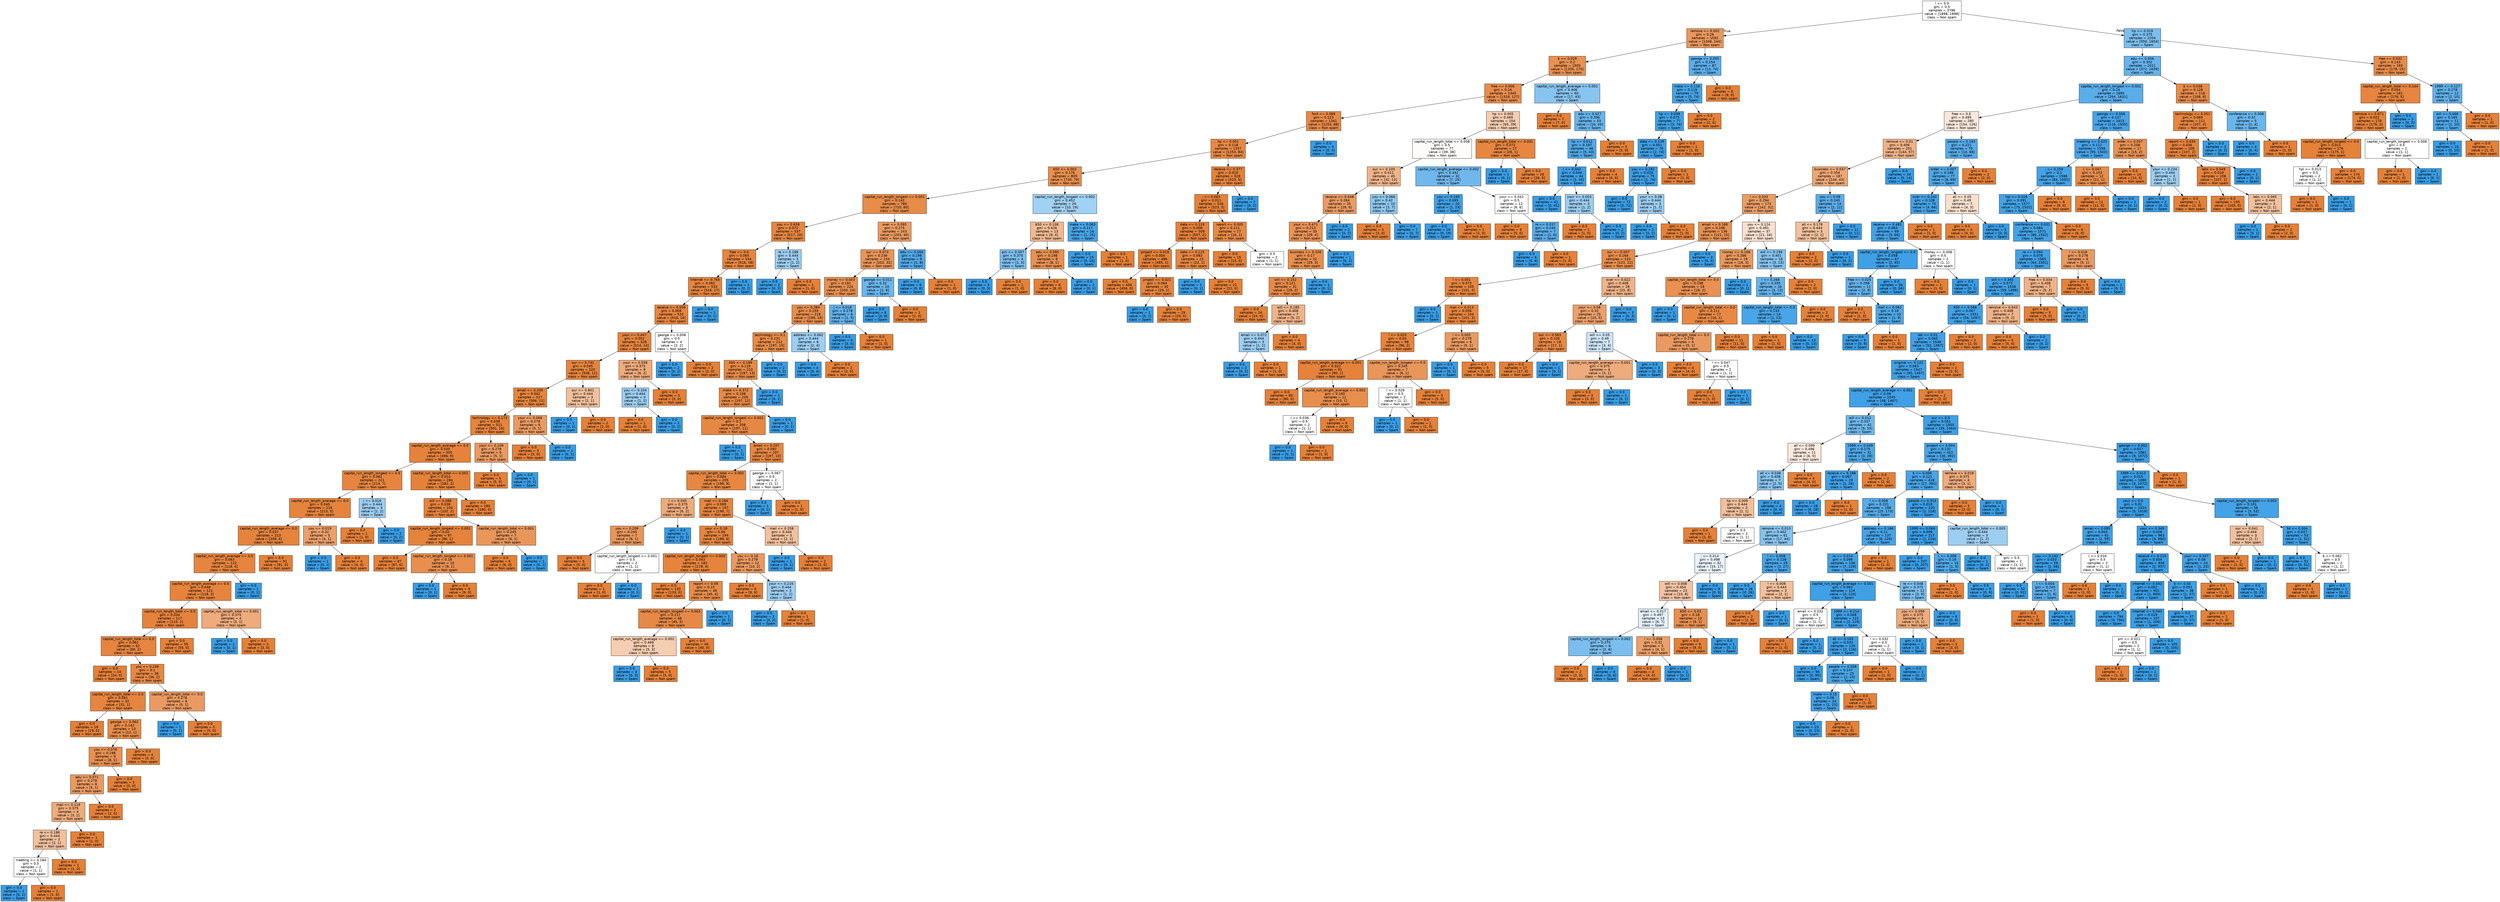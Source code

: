 digraph Tree {
node [shape=box, style="filled", color="black", fontname="helvetica"] ;
edge [fontname="helvetica"] ;
0 [label="! <= 0.0\ngini = 0.5\nsamples = 3796\nvalue = [1898, 1898]\nclass = Non spam", fillcolor="#ffffff"] ;
1 [label="remove <= 0.002\ngini = 0.26\nsamples = 1592\nvalue = [1348, 244]\nclass = Non spam", fillcolor="#ea985d"] ;
0 -> 1 [labeldistance=2.5, labelangle=45, headlabel="True"] ;
2 [label="$ <= 0.029\ngini = 0.2\nsamples = 1505\nvalue = [1335, 170]\nclass = Non spam", fillcolor="#e89152"] ;
1 -> 2 ;
3 [label="free <= 0.006\ngini = 0.16\nsamples = 1445\nvalue = [1318, 127]\nclass = Non spam", fillcolor="#e88d4c"] ;
2 -> 3 ;
4 [label="font <= 0.089\ngini = 0.123\nsamples = 1341\nvalue = [1253, 88]\nclass = Non spam", fillcolor="#e78a47"] ;
3 -> 4 ;
5 [label="hp <= 0.001\ngini = 0.118\nsamples = 1337\nvalue = [1253, 84]\nclass = Non spam", fillcolor="#e78946"] ;
4 -> 5 ;
6 [label="650 <= 0.003\ngini = 0.176\nsamples = 809\nvalue = [730, 79]\nclass = Non spam", fillcolor="#e88f4e"] ;
5 -> 6 ;
7 [label="capital_run_length_longest <= 0.001\ngini = 0.142\nsamples = 780\nvalue = [720, 60]\nclass = Non spam", fillcolor="#e78c49"] ;
6 -> 7 ;
8 [label="you <= 0.658\ngini = 0.072\nsamples = 537\nvalue = [517, 20]\nclass = Non spam", fillcolor="#e68641"] ;
7 -> 8 ;
9 [label="free <= 0.0\ngini = 0.065\nsamples = 534\nvalue = [516, 18]\nclass = Non spam", fillcolor="#e68540"] ;
8 -> 9 ;
10 [label="internet <= 0.765\ngini = 0.062\nsamples = 533\nvalue = [516, 17]\nclass = Non spam", fillcolor="#e68540"] ;
9 -> 10 ;
11 [label="receive <= 0.056\ngini = 0.058\nsamples = 532\nvalue = [516, 16]\nclass = Non spam", fillcolor="#e6853f"] ;
10 -> 11 ;
12 [label="your <= 0.447\ngini = 0.052\nsamples = 528\nvalue = [514, 14]\nclass = Non spam", fillcolor="#e6843e"] ;
11 -> 12 ;
13 [label="our <= 0.741\ngini = 0.045\nsamples = 520\nvalue = [508, 12]\nclass = Non spam", fillcolor="#e6843e"] ;
12 -> 13 ;
14 [label="email <= 0.209\ngini = 0.042\nsamples = 517\nvalue = [506, 11]\nclass = Non spam", fillcolor="#e6843d"] ;
13 -> 14 ;
15 [label="technology <= 0.173\ngini = 0.038\nsamples = 511\nvalue = [501, 10]\nclass = Non spam", fillcolor="#e6843d"] ;
14 -> 15 ;
16 [label="capital_run_length_average <= 0.0\ngini = 0.035\nsamples = 505\nvalue = [496, 9]\nclass = Non spam", fillcolor="#e5833d"] ;
15 -> 16 ;
17 [label="capital_run_length_longest <= 0.0\ngini = 0.061\nsamples = 221\nvalue = [214, 7]\nclass = Non spam", fillcolor="#e6853f"] ;
16 -> 17 ;
18 [label="capital_run_length_average <= 0.0\ngini = 0.045\nsamples = 218\nvalue = [213, 5]\nclass = Non spam", fillcolor="#e6843e"] ;
17 -> 18 ;
19 [label="capital_run_length_average <= 0.0\ngini = 0.037\nsamples = 213\nvalue = [209, 4]\nclass = Non spam", fillcolor="#e5833d"] ;
18 -> 19 ;
20 [label="capital_run_length_average <= 0.0\ngini = 0.063\nsamples = 122\nvalue = [118, 4]\nclass = Non spam", fillcolor="#e68540"] ;
19 -> 20 ;
21 [label="capital_run_length_average <= 0.0\ngini = 0.048\nsamples = 121\nvalue = [118, 3]\nclass = Non spam", fillcolor="#e6843e"] ;
20 -> 21 ;
22 [label="capital_run_length_total <= 0.0\ngini = 0.034\nsamples = 117\nvalue = [115, 2]\nclass = Non spam", fillcolor="#e5833c"] ;
21 -> 22 ;
23 [label="capital_run_length_total <= 0.0\ngini = 0.062\nsamples = 62\nvalue = [60, 2]\nclass = Non spam", fillcolor="#e68540"] ;
22 -> 23 ;
24 [label="gini = 0.0\nsamples = 24\nvalue = [24, 0]\nclass = Non spam", fillcolor="#e58139"] ;
23 -> 24 ;
25 [label="you <= 0.248\ngini = 0.1\nsamples = 38\nvalue = [36, 2]\nclass = Non spam", fillcolor="#e68844"] ;
23 -> 25 ;
26 [label="capital_run_length_total <= 0.0\ngini = 0.061\nsamples = 32\nvalue = [31, 1]\nclass = Non spam", fillcolor="#e6853f"] ;
25 -> 26 ;
27 [label="gini = 0.0\nsamples = 19\nvalue = [19, 0]\nclass = Non spam", fillcolor="#e58139"] ;
26 -> 27 ;
28 [label="george <= 0.062\ngini = 0.142\nsamples = 13\nvalue = [12, 1]\nclass = Non spam", fillcolor="#e78c49"] ;
26 -> 28 ;
29 [label="you <= 0.078\ngini = 0.198\nsamples = 9\nvalue = [8, 1]\nclass = Non spam", fillcolor="#e89152"] ;
28 -> 29 ;
30 [label="edu <= 0.071\ngini = 0.278\nsamples = 6\nvalue = [5, 1]\nclass = Non spam", fillcolor="#ea9a61"] ;
29 -> 30 ;
31 [label="mail <= 0.119\ngini = 0.375\nsamples = 4\nvalue = [3, 1]\nclass = Non spam", fillcolor="#eeab7b"] ;
30 -> 31 ;
32 [label="re <= 0.188\ngini = 0.444\nsamples = 3\nvalue = [2, 1]\nclass = Non spam", fillcolor="#f2c09c"] ;
31 -> 32 ;
33 [label="meeting <= 0.184\ngini = 0.5\nsamples = 2\nvalue = [1, 1]\nclass = Non spam", fillcolor="#ffffff"] ;
32 -> 33 ;
34 [label="gini = 0.0\nsamples = 1\nvalue = [0, 1]\nclass = Spam", fillcolor="#399de5"] ;
33 -> 34 ;
35 [label="gini = 0.0\nsamples = 1\nvalue = [1, 0]\nclass = Non spam", fillcolor="#e58139"] ;
33 -> 35 ;
36 [label="gini = 0.0\nsamples = 1\nvalue = [1, 0]\nclass = Non spam", fillcolor="#e58139"] ;
32 -> 36 ;
37 [label="gini = 0.0\nsamples = 1\nvalue = [1, 0]\nclass = Non spam", fillcolor="#e58139"] ;
31 -> 37 ;
38 [label="gini = 0.0\nsamples = 2\nvalue = [2, 0]\nclass = Non spam", fillcolor="#e58139"] ;
30 -> 38 ;
39 [label="gini = 0.0\nsamples = 3\nvalue = [3, 0]\nclass = Non spam", fillcolor="#e58139"] ;
29 -> 39 ;
40 [label="gini = 0.0\nsamples = 4\nvalue = [4, 0]\nclass = Non spam", fillcolor="#e58139"] ;
28 -> 40 ;
41 [label="capital_run_length_total <= 0.0\ngini = 0.278\nsamples = 6\nvalue = [5, 1]\nclass = Non spam", fillcolor="#ea9a61"] ;
25 -> 41 ;
42 [label="gini = 0.0\nsamples = 1\nvalue = [0, 1]\nclass = Spam", fillcolor="#399de5"] ;
41 -> 42 ;
43 [label="gini = 0.0\nsamples = 5\nvalue = [5, 0]\nclass = Non spam", fillcolor="#e58139"] ;
41 -> 43 ;
44 [label="gini = 0.0\nsamples = 55\nvalue = [55, 0]\nclass = Non spam", fillcolor="#e58139"] ;
22 -> 44 ;
45 [label="capital_run_length_total <= 0.001\ngini = 0.375\nsamples = 4\nvalue = [3, 1]\nclass = Non spam", fillcolor="#eeab7b"] ;
21 -> 45 ;
46 [label="gini = 0.0\nsamples = 1\nvalue = [0, 1]\nclass = Spam", fillcolor="#399de5"] ;
45 -> 46 ;
47 [label="gini = 0.0\nsamples = 3\nvalue = [3, 0]\nclass = Non spam", fillcolor="#e58139"] ;
45 -> 47 ;
48 [label="gini = 0.0\nsamples = 1\nvalue = [0, 1]\nclass = Spam", fillcolor="#399de5"] ;
20 -> 48 ;
49 [label="gini = 0.0\nsamples = 91\nvalue = [91, 0]\nclass = Non spam", fillcolor="#e58139"] ;
19 -> 49 ;
50 [label="you <= 0.019\ngini = 0.32\nsamples = 5\nvalue = [4, 1]\nclass = Non spam", fillcolor="#eca06a"] ;
18 -> 50 ;
51 [label="gini = 0.0\nsamples = 1\nvalue = [0, 1]\nclass = Spam", fillcolor="#399de5"] ;
50 -> 51 ;
52 [label="gini = 0.0\nsamples = 4\nvalue = [4, 0]\nclass = Non spam", fillcolor="#e58139"] ;
50 -> 52 ;
53 [label="( <= 0.016\ngini = 0.444\nsamples = 3\nvalue = [1, 2]\nclass = Spam", fillcolor="#9ccef2"] ;
17 -> 53 ;
54 [label="gini = 0.0\nsamples = 1\nvalue = [1, 0]\nclass = Non spam", fillcolor="#e58139"] ;
53 -> 54 ;
55 [label="gini = 0.0\nsamples = 2\nvalue = [0, 2]\nclass = Spam", fillcolor="#399de5"] ;
53 -> 55 ;
56 [label="capital_run_length_total <= 0.001\ngini = 0.014\nsamples = 284\nvalue = [282, 2]\nclass = Non spam", fillcolor="#e5823a"] ;
16 -> 56 ;
57 [label="will <= 0.088\ngini = 0.038\nsamples = 104\nvalue = [102, 2]\nclass = Non spam", fillcolor="#e6833d"] ;
56 -> 57 ;
58 [label="capital_run_length_longest <= 0.001\ngini = 0.02\nsamples = 97\nvalue = [96, 1]\nclass = Non spam", fillcolor="#e5823b"] ;
57 -> 58 ;
59 [label="gini = 0.0\nsamples = 87\nvalue = [87, 0]\nclass = Non spam", fillcolor="#e58139"] ;
58 -> 59 ;
60 [label="capital_run_length_longest <= 0.001\ngini = 0.18\nsamples = 10\nvalue = [9, 1]\nclass = Non spam", fillcolor="#e88f4f"] ;
58 -> 60 ;
61 [label="gini = 0.0\nsamples = 1\nvalue = [0, 1]\nclass = Spam", fillcolor="#399de5"] ;
60 -> 61 ;
62 [label="gini = 0.0\nsamples = 9\nvalue = [9, 0]\nclass = Non spam", fillcolor="#e58139"] ;
60 -> 62 ;
63 [label="capital_run_length_total <= 0.001\ngini = 0.245\nsamples = 7\nvalue = [6, 1]\nclass = Non spam", fillcolor="#e9965a"] ;
57 -> 63 ;
64 [label="gini = 0.0\nsamples = 6\nvalue = [6, 0]\nclass = Non spam", fillcolor="#e58139"] ;
63 -> 64 ;
65 [label="gini = 0.0\nsamples = 1\nvalue = [0, 1]\nclass = Spam", fillcolor="#399de5"] ;
63 -> 65 ;
66 [label="gini = 0.0\nsamples = 180\nvalue = [180, 0]\nclass = Non spam", fillcolor="#e58139"] ;
56 -> 66 ;
67 [label="your <= 0.109\ngini = 0.278\nsamples = 6\nvalue = [5, 1]\nclass = Non spam", fillcolor="#ea9a61"] ;
15 -> 67 ;
68 [label="gini = 0.0\nsamples = 5\nvalue = [5, 0]\nclass = Non spam", fillcolor="#e58139"] ;
67 -> 68 ;
69 [label="gini = 0.0\nsamples = 1\nvalue = [0, 1]\nclass = Spam", fillcolor="#399de5"] ;
67 -> 69 ;
70 [label="your <= 0.086\ngini = 0.278\nsamples = 6\nvalue = [5, 1]\nclass = Non spam", fillcolor="#ea9a61"] ;
14 -> 70 ;
71 [label="gini = 0.0\nsamples = 5\nvalue = [5, 0]\nclass = Non spam", fillcolor="#e58139"] ;
70 -> 71 ;
72 [label="gini = 0.0\nsamples = 1\nvalue = [0, 1]\nclass = Spam", fillcolor="#399de5"] ;
70 -> 72 ;
73 [label="our <= 0.801\ngini = 0.444\nsamples = 3\nvalue = [2, 1]\nclass = Non spam", fillcolor="#f2c09c"] ;
13 -> 73 ;
74 [label="gini = 0.0\nsamples = 1\nvalue = [0, 1]\nclass = Spam", fillcolor="#399de5"] ;
73 -> 74 ;
75 [label="gini = 0.0\nsamples = 2\nvalue = [2, 0]\nclass = Non spam", fillcolor="#e58139"] ;
73 -> 75 ;
76 [label="your <= 0.558\ngini = 0.375\nsamples = 8\nvalue = [6, 2]\nclass = Non spam", fillcolor="#eeab7b"] ;
12 -> 76 ;
77 [label="you <= 0.104\ngini = 0.444\nsamples = 3\nvalue = [1, 2]\nclass = Spam", fillcolor="#9ccef2"] ;
76 -> 77 ;
78 [label="gini = 0.0\nsamples = 1\nvalue = [1, 0]\nclass = Non spam", fillcolor="#e58139"] ;
77 -> 78 ;
79 [label="gini = 0.0\nsamples = 2\nvalue = [0, 2]\nclass = Spam", fillcolor="#399de5"] ;
77 -> 79 ;
80 [label="gini = 0.0\nsamples = 5\nvalue = [5, 0]\nclass = Non spam", fillcolor="#e58139"] ;
76 -> 80 ;
81 [label="george <= 0.008\ngini = 0.5\nsamples = 4\nvalue = [2, 2]\nclass = Non spam", fillcolor="#ffffff"] ;
11 -> 81 ;
82 [label="gini = 0.0\nsamples = 2\nvalue = [0, 2]\nclass = Spam", fillcolor="#399de5"] ;
81 -> 82 ;
83 [label="gini = 0.0\nsamples = 2\nvalue = [2, 0]\nclass = Non spam", fillcolor="#e58139"] ;
81 -> 83 ;
84 [label="gini = 0.0\nsamples = 1\nvalue = [0, 1]\nclass = Spam", fillcolor="#399de5"] ;
10 -> 84 ;
85 [label="gini = 0.0\nsamples = 1\nvalue = [0, 1]\nclass = Spam", fillcolor="#399de5"] ;
9 -> 85 ;
86 [label="re <= 0.188\ngini = 0.444\nsamples = 3\nvalue = [1, 2]\nclass = Spam", fillcolor="#9ccef2"] ;
8 -> 86 ;
87 [label="gini = 0.0\nsamples = 2\nvalue = [0, 2]\nclass = Spam", fillcolor="#399de5"] ;
86 -> 87 ;
88 [label="gini = 0.0\nsamples = 1\nvalue = [1, 0]\nclass = Non spam", fillcolor="#e58139"] ;
86 -> 88 ;
89 [label="over <= 0.095\ngini = 0.275\nsamples = 243\nvalue = [203, 40]\nclass = Non spam", fillcolor="#ea9a60"] ;
7 -> 89 ;
90 [label="our <= 0.073\ngini = 0.236\nsamples = 234\nvalue = [202, 32]\nclass = Non spam", fillcolor="#e99558"] ;
89 -> 90 ;
91 [label="money <= 0.003\ngini = 0.191\nsamples = 224\nvalue = [200, 24]\nclass = Non spam", fillcolor="#e89051"] ;
90 -> 91 ;
92 [label="you <= 0.384\ngini = 0.159\nsamples = 218\nvalue = [199, 19]\nclass = Non spam", fillcolor="#e78d4c"] ;
91 -> 92 ;
93 [label="technology <= 0.1\ngini = 0.131\nsamples = 212\nvalue = [197, 15]\nclass = Non spam", fillcolor="#e78b48"] ;
92 -> 93 ;
94 [label="000 <= 0.189\ngini = 0.116\nsamples = 210\nvalue = [197, 13]\nclass = Non spam", fillcolor="#e78946"] ;
93 -> 94 ;
95 [label="make <= 0.372\ngini = 0.108\nsamples = 209\nvalue = [197, 12]\nclass = Non spam", fillcolor="#e78945"] ;
94 -> 95 ;
96 [label="capital_run_length_longest <= 0.001\ngini = 0.1\nsamples = 208\nvalue = [197, 11]\nclass = Non spam", fillcolor="#e68844"] ;
95 -> 96 ;
97 [label="gini = 0.0\nsamples = 1\nvalue = [0, 1]\nclass = Spam", fillcolor="#399de5"] ;
96 -> 97 ;
98 [label="email <= 0.207\ngini = 0.092\nsamples = 207\nvalue = [197, 10]\nclass = Non spam", fillcolor="#e68743"] ;
96 -> 98 ;
99 [label="capital_run_length_total <= 0.002\ngini = 0.084\nsamples = 205\nvalue = [196, 9]\nclass = Non spam", fillcolor="#e68742"] ;
98 -> 99 ;
100 [label="( <= 0.045\ngini = 0.375\nsamples = 8\nvalue = [6, 2]\nclass = Non spam", fillcolor="#eeab7b"] ;
99 -> 100 ;
101 [label="you <= 0.209\ngini = 0.245\nsamples = 7\nvalue = [6, 1]\nclass = Non spam", fillcolor="#e9965a"] ;
100 -> 101 ;
102 [label="gini = 0.0\nsamples = 5\nvalue = [5, 0]\nclass = Non spam", fillcolor="#e58139"] ;
101 -> 102 ;
103 [label="capital_run_length_longest <= 0.001\ngini = 0.5\nsamples = 2\nvalue = [1, 1]\nclass = Non spam", fillcolor="#ffffff"] ;
101 -> 103 ;
104 [label="gini = 0.0\nsamples = 1\nvalue = [1, 0]\nclass = Non spam", fillcolor="#e58139"] ;
103 -> 104 ;
105 [label="gini = 0.0\nsamples = 1\nvalue = [0, 1]\nclass = Spam", fillcolor="#399de5"] ;
103 -> 105 ;
106 [label="gini = 0.0\nsamples = 1\nvalue = [0, 1]\nclass = Spam", fillcolor="#399de5"] ;
100 -> 106 ;
107 [label="mail <= 0.184\ngini = 0.069\nsamples = 197\nvalue = [190, 7]\nclass = Non spam", fillcolor="#e68640"] ;
99 -> 107 ;
108 [label="your <= 0.18\ngini = 0.06\nsamples = 194\nvalue = [188, 6]\nclass = Non spam", fillcolor="#e6853f"] ;
107 -> 108 ;
109 [label="capital_run_length_longest <= 0.003\ngini = 0.043\nsamples = 182\nvalue = [178, 4]\nclass = Non spam", fillcolor="#e6843d"] ;
108 -> 109 ;
110 [label="gini = 0.0\nsamples = 133\nvalue = [133, 0]\nclass = Non spam", fillcolor="#e58139"] ;
109 -> 110 ;
111 [label="report <= 0.08\ngini = 0.15\nsamples = 49\nvalue = [45, 4]\nclass = Non spam", fillcolor="#e78c4b"] ;
109 -> 111 ;
112 [label="capital_run_length_longest <= 0.003\ngini = 0.117\nsamples = 48\nvalue = [45, 3]\nclass = Non spam", fillcolor="#e78946"] ;
111 -> 112 ;
113 [label="capital_run_length_average <= 0.002\ngini = 0.469\nsamples = 8\nvalue = [5, 3]\nclass = Non spam", fillcolor="#f5cdb0"] ;
112 -> 113 ;
114 [label="gini = 0.0\nsamples = 3\nvalue = [0, 3]\nclass = Spam", fillcolor="#399de5"] ;
113 -> 114 ;
115 [label="gini = 0.0\nsamples = 5\nvalue = [5, 0]\nclass = Non spam", fillcolor="#e58139"] ;
113 -> 115 ;
116 [label="gini = 0.0\nsamples = 40\nvalue = [40, 0]\nclass = Non spam", fillcolor="#e58139"] ;
112 -> 116 ;
117 [label="gini = 0.0\nsamples = 1\nvalue = [0, 1]\nclass = Spam", fillcolor="#399de5"] ;
111 -> 117 ;
118 [label="you <= 0.16\ngini = 0.278\nsamples = 12\nvalue = [10, 2]\nclass = Non spam", fillcolor="#ea9a61"] ;
108 -> 118 ;
119 [label="gini = 0.0\nsamples = 9\nvalue = [9, 0]\nclass = Non spam", fillcolor="#e58139"] ;
118 -> 119 ;
120 [label="your <= 0.216\ngini = 0.444\nsamples = 3\nvalue = [1, 2]\nclass = Spam", fillcolor="#9ccef2"] ;
118 -> 120 ;
121 [label="gini = 0.0\nsamples = 2\nvalue = [0, 2]\nclass = Spam", fillcolor="#399de5"] ;
120 -> 121 ;
122 [label="gini = 0.0\nsamples = 1\nvalue = [1, 0]\nclass = Non spam", fillcolor="#e58139"] ;
120 -> 122 ;
123 [label="mail <= 0.258\ngini = 0.444\nsamples = 3\nvalue = [2, 1]\nclass = Non spam", fillcolor="#f2c09c"] ;
107 -> 123 ;
124 [label="gini = 0.0\nsamples = 1\nvalue = [0, 1]\nclass = Spam", fillcolor="#399de5"] ;
123 -> 124 ;
125 [label="gini = 0.0\nsamples = 2\nvalue = [2, 0]\nclass = Non spam", fillcolor="#e58139"] ;
123 -> 125 ;
126 [label="george <= 0.067\ngini = 0.5\nsamples = 2\nvalue = [1, 1]\nclass = Non spam", fillcolor="#ffffff"] ;
98 -> 126 ;
127 [label="gini = 0.0\nsamples = 1\nvalue = [0, 1]\nclass = Spam", fillcolor="#399de5"] ;
126 -> 127 ;
128 [label="gini = 0.0\nsamples = 1\nvalue = [1, 0]\nclass = Non spam", fillcolor="#e58139"] ;
126 -> 128 ;
129 [label="gini = 0.0\nsamples = 1\nvalue = [0, 1]\nclass = Spam", fillcolor="#399de5"] ;
95 -> 129 ;
130 [label="gini = 0.0\nsamples = 1\nvalue = [0, 1]\nclass = Spam", fillcolor="#399de5"] ;
94 -> 130 ;
131 [label="gini = 0.0\nsamples = 2\nvalue = [0, 2]\nclass = Spam", fillcolor="#399de5"] ;
93 -> 131 ;
132 [label="address <= 0.062\ngini = 0.444\nsamples = 6\nvalue = [2, 4]\nclass = Spam", fillcolor="#9ccef2"] ;
92 -> 132 ;
133 [label="gini = 0.0\nsamples = 4\nvalue = [0, 4]\nclass = Spam", fillcolor="#399de5"] ;
132 -> 133 ;
134 [label="gini = 0.0\nsamples = 2\nvalue = [2, 0]\nclass = Non spam", fillcolor="#e58139"] ;
132 -> 134 ;
135 [label="( <= 0.018\ngini = 0.278\nsamples = 6\nvalue = [1, 5]\nclass = Spam", fillcolor="#61b1ea"] ;
91 -> 135 ;
136 [label="gini = 0.0\nsamples = 5\nvalue = [0, 5]\nclass = Spam", fillcolor="#399de5"] ;
135 -> 136 ;
137 [label="gini = 0.0\nsamples = 1\nvalue = [1, 0]\nclass = Non spam", fillcolor="#e58139"] ;
135 -> 137 ;
138 [label="george <= 0.011\ngini = 0.32\nsamples = 10\nvalue = [2, 8]\nclass = Spam", fillcolor="#6ab6ec"] ;
90 -> 138 ;
139 [label="gini = 0.0\nsamples = 8\nvalue = [0, 8]\nclass = Spam", fillcolor="#399de5"] ;
138 -> 139 ;
140 [label="gini = 0.0\nsamples = 2\nvalue = [2, 0]\nclass = Non spam", fillcolor="#e58139"] ;
138 -> 140 ;
141 [label="edu <= 0.056\ngini = 0.198\nsamples = 9\nvalue = [1, 8]\nclass = Spam", fillcolor="#52a9e8"] ;
89 -> 141 ;
142 [label="gini = 0.0\nsamples = 8\nvalue = [0, 8]\nclass = Spam", fillcolor="#399de5"] ;
141 -> 142 ;
143 [label="gini = 0.0\nsamples = 1\nvalue = [1, 0]\nclass = Non spam", fillcolor="#e58139"] ;
141 -> 143 ;
144 [label="capital_run_length_longest <= 0.002\ngini = 0.452\nsamples = 29\nvalue = [10, 19]\nclass = Spam", fillcolor="#a1d1f3"] ;
6 -> 144 ;
145 [label="650 <= 0.108\ngini = 0.426\nsamples = 13\nvalue = [9, 4]\nclass = Non spam", fillcolor="#f1b991"] ;
144 -> 145 ;
146 [label="pm <= 0.007\ngini = 0.375\nsamples = 4\nvalue = [1, 3]\nclass = Spam", fillcolor="#7bbeee"] ;
145 -> 146 ;
147 [label="gini = 0.0\nsamples = 3\nvalue = [0, 3]\nclass = Spam", fillcolor="#399de5"] ;
146 -> 147 ;
148 [label="gini = 0.0\nsamples = 1\nvalue = [1, 0]\nclass = Non spam", fillcolor="#e58139"] ;
146 -> 148 ;
149 [label="edu <= 0.095\ngini = 0.198\nsamples = 9\nvalue = [8, 1]\nclass = Non spam", fillcolor="#e89152"] ;
145 -> 149 ;
150 [label="gini = 0.0\nsamples = 8\nvalue = [8, 0]\nclass = Non spam", fillcolor="#e58139"] ;
149 -> 150 ;
151 [label="gini = 0.0\nsamples = 1\nvalue = [0, 1]\nclass = Spam", fillcolor="#399de5"] ;
149 -> 151 ;
152 [label="make <= 0.083\ngini = 0.117\nsamples = 16\nvalue = [1, 15]\nclass = Spam", fillcolor="#46a4e7"] ;
144 -> 152 ;
153 [label="gini = 0.0\nsamples = 15\nvalue = [0, 15]\nclass = Spam", fillcolor="#399de5"] ;
152 -> 153 ;
154 [label="gini = 0.0\nsamples = 1\nvalue = [1, 0]\nclass = Non spam", fillcolor="#e58139"] ;
152 -> 154 ;
155 [label="receive <= 0.377\ngini = 0.019\nsamples = 528\nvalue = [523, 5]\nclass = Non spam", fillcolor="#e5823b"] ;
5 -> 155 ;
156 [label="; <= 0.063\ngini = 0.011\nsamples = 526\nvalue = [523, 3]\nclass = Non spam", fillcolor="#e5823a"] ;
155 -> 156 ;
157 [label="data <= 0.119\ngini = 0.008\nsamples = 509\nvalue = [507, 2]\nclass = Non spam", fillcolor="#e5813a"] ;
156 -> 157 ;
158 [label="project <= 0.019\ngini = 0.004\nsamples = 486\nvalue = [485, 1]\nclass = Non spam", fillcolor="#e58139"] ;
157 -> 158 ;
159 [label="gini = 0.0\nsamples = 456\nvalue = [456, 0]\nclass = Non spam", fillcolor="#e58139"] ;
158 -> 159 ;
160 [label="project <= 0.021\ngini = 0.064\nsamples = 30\nvalue = [29, 1]\nclass = Non spam", fillcolor="#e68540"] ;
158 -> 160 ;
161 [label="gini = 0.0\nsamples = 1\nvalue = [0, 1]\nclass = Spam", fillcolor="#399de5"] ;
160 -> 161 ;
162 [label="gini = 0.0\nsamples = 29\nvalue = [29, 0]\nclass = Non spam", fillcolor="#e58139"] ;
160 -> 162 ;
163 [label="data <= 0.125\ngini = 0.083\nsamples = 23\nvalue = [22, 1]\nclass = Non spam", fillcolor="#e68742"] ;
157 -> 163 ;
164 [label="gini = 0.0\nsamples = 1\nvalue = [0, 1]\nclass = Spam", fillcolor="#399de5"] ;
163 -> 164 ;
165 [label="gini = 0.0\nsamples = 22\nvalue = [22, 0]\nclass = Non spam", fillcolor="#e58139"] ;
163 -> 165 ;
166 [label="report <= 0.005\ngini = 0.111\nsamples = 17\nvalue = [16, 1]\nclass = Non spam", fillcolor="#e78945"] ;
156 -> 166 ;
167 [label="gini = 0.0\nsamples = 15\nvalue = [15, 0]\nclass = Non spam", fillcolor="#e58139"] ;
166 -> 167 ;
168 [label="gini = 0.5\nsamples = 2\nvalue = [1, 1]\nclass = Non spam", fillcolor="#ffffff"] ;
166 -> 168 ;
169 [label="gini = 0.0\nsamples = 2\nvalue = [0, 2]\nclass = Spam", fillcolor="#399de5"] ;
155 -> 169 ;
170 [label="gini = 0.0\nsamples = 4\nvalue = [0, 4]\nclass = Spam", fillcolor="#399de5"] ;
4 -> 170 ;
171 [label="hp <= 0.005\ngini = 0.469\nsamples = 104\nvalue = [65, 39]\nclass = Non spam", fillcolor="#f5cdb0"] ;
3 -> 171 ;
172 [label="capital_run_length_total <= 0.008\ngini = 0.5\nsamples = 77\nvalue = [39, 38]\nclass = Non spam", fillcolor="#fefcfa"] ;
171 -> 172 ;
173 [label="our <= 0.105\ngini = 0.411\nsamples = 45\nvalue = [32, 13]\nclass = Non spam", fillcolor="#f0b489"] ;
172 -> 173 ;
174 [label="receive <= 0.048\ngini = 0.284\nsamples = 35\nvalue = [29, 6]\nclass = Non spam", fillcolor="#ea9b62"] ;
173 -> 174 ;
175 [label="your <= 0.471\ngini = 0.213\nsamples = 33\nvalue = [29, 4]\nclass = Non spam", fillcolor="#e99254"] ;
174 -> 175 ;
176 [label="business <= 0.326\ngini = 0.17\nsamples = 32\nvalue = [29, 3]\nclass = Non spam", fillcolor="#e88e4d"] ;
175 -> 176 ;
177 [label="will <= 0.152\ngini = 0.121\nsamples = 31\nvalue = [29, 2]\nclass = Non spam", fillcolor="#e78a47"] ;
176 -> 177 ;
178 [label="gini = 0.0\nsamples = 24\nvalue = [24, 0]\nclass = Non spam", fillcolor="#e58139"] ;
177 -> 178 ;
179 [label="will <= 0.185\ngini = 0.408\nsamples = 7\nvalue = [5, 2]\nclass = Non spam", fillcolor="#efb388"] ;
177 -> 179 ;
180 [label="email <= 0.072\ngini = 0.444\nsamples = 3\nvalue = [1, 2]\nclass = Spam", fillcolor="#9ccef2"] ;
179 -> 180 ;
181 [label="gini = 0.0\nsamples = 2\nvalue = [0, 2]\nclass = Spam", fillcolor="#399de5"] ;
180 -> 181 ;
182 [label="gini = 0.0\nsamples = 1\nvalue = [1, 0]\nclass = Non spam", fillcolor="#e58139"] ;
180 -> 182 ;
183 [label="gini = 0.0\nsamples = 4\nvalue = [4, 0]\nclass = Non spam", fillcolor="#e58139"] ;
179 -> 183 ;
184 [label="gini = 0.0\nsamples = 1\nvalue = [0, 1]\nclass = Spam", fillcolor="#399de5"] ;
176 -> 184 ;
185 [label="gini = 0.0\nsamples = 1\nvalue = [0, 1]\nclass = Spam", fillcolor="#399de5"] ;
175 -> 185 ;
186 [label="gini = 0.0\nsamples = 2\nvalue = [0, 2]\nclass = Spam", fillcolor="#399de5"] ;
174 -> 186 ;
187 [label="you <= 0.066\ngini = 0.42\nsamples = 10\nvalue = [3, 7]\nclass = Spam", fillcolor="#8ec7f0"] ;
173 -> 187 ;
188 [label="gini = 0.0\nsamples = 3\nvalue = [3, 0]\nclass = Non spam", fillcolor="#e58139"] ;
187 -> 188 ;
189 [label="gini = 0.0\nsamples = 7\nvalue = [0, 7]\nclass = Spam", fillcolor="#399de5"] ;
187 -> 189 ;
190 [label="capital_run_length_average <= 0.002\ngini = 0.342\nsamples = 32\nvalue = [7, 25]\nclass = Spam", fillcolor="#70b8ec"] ;
172 -> 190 ;
191 [label="you <= 0.165\ngini = 0.095\nsamples = 20\nvalue = [1, 19]\nclass = Spam", fillcolor="#43a2e6"] ;
190 -> 191 ;
192 [label="gini = 0.0\nsamples = 19\nvalue = [0, 19]\nclass = Spam", fillcolor="#399de5"] ;
191 -> 192 ;
193 [label="gini = 0.0\nsamples = 1\nvalue = [1, 0]\nclass = Non spam", fillcolor="#e58139"] ;
191 -> 193 ;
194 [label="your <= 0.042\ngini = 0.5\nsamples = 12\nvalue = [6, 6]\nclass = Non spam", fillcolor="#ffffff"] ;
190 -> 194 ;
195 [label="gini = 0.0\nsamples = 5\nvalue = [5, 0]\nclass = Non spam", fillcolor="#e58139"] ;
194 -> 195 ;
196 [label="re <= 0.037\ngini = 0.245\nsamples = 7\nvalue = [1, 6]\nclass = Spam", fillcolor="#5aade9"] ;
194 -> 196 ;
197 [label="gini = 0.0\nsamples = 6\nvalue = [0, 6]\nclass = Spam", fillcolor="#399de5"] ;
196 -> 197 ;
198 [label="gini = 0.0\nsamples = 1\nvalue = [1, 0]\nclass = Non spam", fillcolor="#e58139"] ;
196 -> 198 ;
199 [label="capital_run_length_total <= 0.001\ngini = 0.071\nsamples = 27\nvalue = [26, 1]\nclass = Non spam", fillcolor="#e68641"] ;
171 -> 199 ;
200 [label="gini = 0.0\nsamples = 1\nvalue = [0, 1]\nclass = Spam", fillcolor="#399de5"] ;
199 -> 200 ;
201 [label="gini = 0.0\nsamples = 26\nvalue = [26, 0]\nclass = Non spam", fillcolor="#e58139"] ;
199 -> 201 ;
202 [label="capital_run_length_average <= 0.001\ngini = 0.406\nsamples = 60\nvalue = [17, 43]\nclass = Spam", fillcolor="#87c4ef"] ;
2 -> 202 ;
203 [label="gini = 0.0\nsamples = 7\nvalue = [7, 0]\nclass = Non spam", fillcolor="#e58139"] ;
202 -> 203 ;
204 [label="edu <= 0.027\ngini = 0.306\nsamples = 53\nvalue = [10, 43]\nclass = Spam", fillcolor="#67b4eb"] ;
202 -> 204 ;
205 [label="hp <= 0.012\ngini = 0.187\nsamples = 48\nvalue = [5, 43]\nclass = Spam", fillcolor="#50a8e8"] ;
204 -> 205 ;
206 [label="( <= 0.042\ngini = 0.044\nsamples = 44\nvalue = [1, 43]\nclass = Spam", fillcolor="#3e9fe6"] ;
205 -> 206 ;
207 [label="gini = 0.0\nsamples = 41\nvalue = [0, 41]\nclass = Spam", fillcolor="#399de5"] ;
206 -> 207 ;
208 [label="your <= 0.003\ngini = 0.444\nsamples = 3\nvalue = [1, 2]\nclass = Spam", fillcolor="#9ccef2"] ;
206 -> 208 ;
209 [label="gini = 0.0\nsamples = 1\nvalue = [1, 0]\nclass = Non spam", fillcolor="#e58139"] ;
208 -> 209 ;
210 [label="gini = 0.0\nsamples = 2\nvalue = [0, 2]\nclass = Spam", fillcolor="#399de5"] ;
208 -> 210 ;
211 [label="gini = 0.0\nsamples = 4\nvalue = [4, 0]\nclass = Non spam", fillcolor="#e58139"] ;
205 -> 211 ;
212 [label="gini = 0.0\nsamples = 5\nvalue = [5, 0]\nclass = Non spam", fillcolor="#e58139"] ;
204 -> 212 ;
213 [label="george <= 0.005\ngini = 0.254\nsamples = 87\nvalue = [13, 74]\nclass = Spam", fillcolor="#5caeea"] ;
1 -> 213 ;
214 [label="make <= 0.116\ngini = 0.119\nsamples = 79\nvalue = [5, 74]\nclass = Spam", fillcolor="#46a4e7"] ;
213 -> 214 ;
215 [label="hp <= 0.099\ngini = 0.075\nsamples = 77\nvalue = [3, 74]\nclass = Spam", fillcolor="#41a1e6"] ;
214 -> 215 ;
216 [label="data <= 0.139\ngini = 0.051\nsamples = 76\nvalue = [2, 74]\nclass = Spam", fillcolor="#3ea0e6"] ;
215 -> 216 ;
217 [label="you <= 0.282\ngini = 0.026\nsamples = 75\nvalue = [1, 74]\nclass = Spam", fillcolor="#3c9ee5"] ;
216 -> 217 ;
218 [label="gini = 0.0\nsamples = 72\nvalue = [0, 72]\nclass = Spam", fillcolor="#399de5"] ;
217 -> 218 ;
219 [label="your <= 0.08\ngini = 0.444\nsamples = 3\nvalue = [1, 2]\nclass = Spam", fillcolor="#9ccef2"] ;
217 -> 219 ;
220 [label="gini = 0.0\nsamples = 2\nvalue = [0, 2]\nclass = Spam", fillcolor="#399de5"] ;
219 -> 220 ;
221 [label="gini = 0.0\nsamples = 1\nvalue = [1, 0]\nclass = Non spam", fillcolor="#e58139"] ;
219 -> 221 ;
222 [label="gini = 0.0\nsamples = 1\nvalue = [1, 0]\nclass = Non spam", fillcolor="#e58139"] ;
216 -> 222 ;
223 [label="gini = 0.0\nsamples = 1\nvalue = [1, 0]\nclass = Non spam", fillcolor="#e58139"] ;
215 -> 223 ;
224 [label="gini = 0.0\nsamples = 2\nvalue = [2, 0]\nclass = Non spam", fillcolor="#e58139"] ;
214 -> 224 ;
225 [label="gini = 0.0\nsamples = 8\nvalue = [8, 0]\nclass = Non spam", fillcolor="#e58139"] ;
213 -> 225 ;
226 [label="hp <= 0.019\ngini = 0.375\nsamples = 2204\nvalue = [550, 1654]\nclass = Spam", fillcolor="#7bbeee"] ;
0 -> 226 [labeldistance=2.5, labelangle=-45, headlabel="False"] ;
227 [label="edu <= 0.006\ngini = 0.302\nsamples = 2011\nvalue = [372, 1639]\nclass = Spam", fillcolor="#66b3eb"] ;
226 -> 227 ;
228 [label="capital_run_length_longest <= 0.001\ngini = 0.24\nsamples = 1895\nvalue = [264, 1631]\nclass = Spam", fillcolor="#59ade9"] ;
227 -> 228 ;
229 [label="free <= 0.0\ngini = 0.495\nsamples = 280\nvalue = [154, 126]\nclass = Non spam", fillcolor="#fae8db"] ;
228 -> 229 ;
230 [label="remove <= 0.01\ngini = 0.406\nsamples = 201\nvalue = [144, 57]\nclass = Non spam", fillcolor="#efb387"] ;
229 -> 230 ;
231 [label="business <= 0.037\ngini = 0.354\nsamples = 187\nvalue = [144, 43]\nclass = Non spam", fillcolor="#eda774"] ;
230 -> 231 ;
232 [label="! <= 0.033\ngini = 0.294\nsamples = 173\nvalue = [142, 31]\nclass = Non spam", fillcolor="#eb9d64"] ;
231 -> 232 ;
233 [label="email <= 0.188\ngini = 0.196\nsamples = 136\nvalue = [121, 15]\nclass = Non spam", fillcolor="#e89152"] ;
232 -> 233 ;
234 [label="our <= 0.007\ngini = 0.164\nsamples = 133\nvalue = [121, 12]\nclass = Non spam", fillcolor="#e88d4d"] ;
233 -> 234 ;
235 [label="! <= 0.001\ngini = 0.073\nsamples = 105\nvalue = [101, 4]\nclass = Non spam", fillcolor="#e68641"] ;
234 -> 235 ;
236 [label="gini = 0.0\nsamples = 1\nvalue = [0, 1]\nclass = Spam", fillcolor="#399de5"] ;
235 -> 236 ;
237 [label="mail <= 0.013\ngini = 0.056\nsamples = 104\nvalue = [101, 3]\nclass = Non spam", fillcolor="#e6853f"] ;
235 -> 237 ;
238 [label="! <= 0.025\ngini = 0.04\nsamples = 98\nvalue = [96, 2]\nclass = Non spam", fillcolor="#e6843d"] ;
237 -> 238 ;
239 [label="capital_run_length_average <= 0.001\ngini = 0.022\nsamples = 91\nvalue = [90, 1]\nclass = Non spam", fillcolor="#e5823b"] ;
238 -> 239 ;
240 [label="gini = 0.0\nsamples = 80\nvalue = [80, 0]\nclass = Non spam", fillcolor="#e58139"] ;
239 -> 240 ;
241 [label="capital_run_length_average <= 0.001\ngini = 0.165\nsamples = 11\nvalue = [10, 1]\nclass = Non spam", fillcolor="#e88e4d"] ;
239 -> 241 ;
242 [label="( <= 0.036\ngini = 0.5\nsamples = 2\nvalue = [1, 1]\nclass = Non spam", fillcolor="#ffffff"] ;
241 -> 242 ;
243 [label="gini = 0.0\nsamples = 1\nvalue = [0, 1]\nclass = Spam", fillcolor="#399de5"] ;
242 -> 243 ;
244 [label="gini = 0.0\nsamples = 1\nvalue = [1, 0]\nclass = Non spam", fillcolor="#e58139"] ;
242 -> 244 ;
245 [label="gini = 0.0\nsamples = 9\nvalue = [9, 0]\nclass = Non spam", fillcolor="#e58139"] ;
241 -> 245 ;
246 [label="capital_run_length_longest <= 0.0\ngini = 0.245\nsamples = 7\nvalue = [6, 1]\nclass = Non spam", fillcolor="#e9965a"] ;
238 -> 246 ;
247 [label="! <= 0.029\ngini = 0.5\nsamples = 2\nvalue = [1, 1]\nclass = Non spam", fillcolor="#ffffff"] ;
246 -> 247 ;
248 [label="gini = 0.0\nsamples = 1\nvalue = [0, 1]\nclass = Spam", fillcolor="#399de5"] ;
247 -> 248 ;
249 [label="gini = 0.0\nsamples = 1\nvalue = [1, 0]\nclass = Non spam", fillcolor="#e58139"] ;
247 -> 249 ;
250 [label="gini = 0.0\nsamples = 5\nvalue = [5, 0]\nclass = Non spam", fillcolor="#e58139"] ;
246 -> 250 ;
251 [label="! <= 0.005\ngini = 0.278\nsamples = 6\nvalue = [5, 1]\nclass = Non spam", fillcolor="#ea9a61"] ;
237 -> 251 ;
252 [label="gini = 0.0\nsamples = 1\nvalue = [0, 1]\nclass = Spam", fillcolor="#399de5"] ;
251 -> 252 ;
253 [label="gini = 0.0\nsamples = 5\nvalue = [5, 0]\nclass = Non spam", fillcolor="#e58139"] ;
251 -> 253 ;
254 [label="over <= 0.022\ngini = 0.408\nsamples = 28\nvalue = [20, 8]\nclass = Non spam", fillcolor="#efb388"] ;
234 -> 254 ;
255 [label="your <= 0.08\ngini = 0.32\nsamples = 25\nvalue = [20, 5]\nclass = Non spam", fillcolor="#eca06a"] ;
254 -> 255 ;
256 [label="our <= 0.563\ngini = 0.105\nsamples = 18\nvalue = [17, 1]\nclass = Non spam", fillcolor="#e78845"] ;
255 -> 256 ;
257 [label="gini = 0.0\nsamples = 17\nvalue = [17, 0]\nclass = Non spam", fillcolor="#e58139"] ;
256 -> 257 ;
258 [label="gini = 0.0\nsamples = 1\nvalue = [0, 1]\nclass = Spam", fillcolor="#399de5"] ;
256 -> 258 ;
259 [label="will <= 0.05\ngini = 0.49\nsamples = 7\nvalue = [3, 4]\nclass = Spam", fillcolor="#cee6f8"] ;
255 -> 259 ;
260 [label="capital_run_length_average <= 0.001\ngini = 0.375\nsamples = 4\nvalue = [3, 1]\nclass = Non spam", fillcolor="#eeab7b"] ;
259 -> 260 ;
261 [label="gini = 0.0\nsamples = 3\nvalue = [3, 0]\nclass = Non spam", fillcolor="#e58139"] ;
260 -> 261 ;
262 [label="gini = 0.0\nsamples = 1\nvalue = [0, 1]\nclass = Spam", fillcolor="#399de5"] ;
260 -> 262 ;
263 [label="gini = 0.0\nsamples = 3\nvalue = [0, 3]\nclass = Spam", fillcolor="#399de5"] ;
259 -> 263 ;
264 [label="gini = 0.0\nsamples = 3\nvalue = [0, 3]\nclass = Spam", fillcolor="#399de5"] ;
254 -> 264 ;
265 [label="gini = 0.0\nsamples = 3\nvalue = [0, 3]\nclass = Spam", fillcolor="#399de5"] ;
233 -> 265 ;
266 [label="you <= 0.124\ngini = 0.491\nsamples = 37\nvalue = [21, 16]\nclass = Non spam", fillcolor="#f9e1d0"] ;
232 -> 266 ;
267 [label="money <= 0.166\ngini = 0.266\nsamples = 19\nvalue = [16, 3]\nclass = Non spam", fillcolor="#ea995e"] ;
266 -> 267 ;
268 [label="capital_run_length_total <= 0.0\ngini = 0.198\nsamples = 18\nvalue = [16, 2]\nclass = Non spam", fillcolor="#e89152"] ;
267 -> 268 ;
269 [label="gini = 0.0\nsamples = 1\nvalue = [0, 1]\nclass = Spam", fillcolor="#399de5"] ;
268 -> 269 ;
270 [label="capital_run_length_total <= 0.0\ngini = 0.111\nsamples = 17\nvalue = [16, 1]\nclass = Non spam", fillcolor="#e78945"] ;
268 -> 270 ;
271 [label="capital_run_length_total <= 0.0\ngini = 0.278\nsamples = 6\nvalue = [5, 1]\nclass = Non spam", fillcolor="#ea9a61"] ;
270 -> 271 ;
272 [label="gini = 0.0\nsamples = 4\nvalue = [4, 0]\nclass = Non spam", fillcolor="#e58139"] ;
271 -> 272 ;
273 [label="! <= 0.047\ngini = 0.5\nsamples = 2\nvalue = [1, 1]\nclass = Non spam", fillcolor="#ffffff"] ;
271 -> 273 ;
274 [label="gini = 0.0\nsamples = 1\nvalue = [1, 0]\nclass = Non spam", fillcolor="#e58139"] ;
273 -> 274 ;
275 [label="gini = 0.0\nsamples = 1\nvalue = [0, 1]\nclass = Spam", fillcolor="#399de5"] ;
273 -> 275 ;
276 [label="gini = 0.0\nsamples = 11\nvalue = [11, 0]\nclass = Non spam", fillcolor="#e58139"] ;
270 -> 276 ;
277 [label="gini = 0.0\nsamples = 1\nvalue = [0, 1]\nclass = Spam", fillcolor="#399de5"] ;
267 -> 277 ;
278 [label="will <= 0.196\ngini = 0.401\nsamples = 18\nvalue = [5, 13]\nclass = Spam", fillcolor="#85c3ef"] ;
266 -> 278 ;
279 [label="! <= 0.268\ngini = 0.305\nsamples = 16\nvalue = [3, 13]\nclass = Spam", fillcolor="#67b4eb"] ;
278 -> 279 ;
280 [label="capital_run_length_total <= 0.0\ngini = 0.133\nsamples = 14\nvalue = [1, 13]\nclass = Spam", fillcolor="#48a5e7"] ;
279 -> 280 ;
281 [label="gini = 0.0\nsamples = 1\nvalue = [1, 0]\nclass = Non spam", fillcolor="#e58139"] ;
280 -> 281 ;
282 [label="gini = 0.0\nsamples = 13\nvalue = [0, 13]\nclass = Spam", fillcolor="#399de5"] ;
280 -> 282 ;
283 [label="gini = 0.0\nsamples = 2\nvalue = [2, 0]\nclass = Non spam", fillcolor="#e58139"] ;
279 -> 283 ;
284 [label="gini = 0.0\nsamples = 2\nvalue = [2, 0]\nclass = Non spam", fillcolor="#e58139"] ;
278 -> 284 ;
285 [label="you <= 0.08\ngini = 0.245\nsamples = 14\nvalue = [2, 12]\nclass = Spam", fillcolor="#5aade9"] ;
231 -> 285 ;
286 [label="all <= 0.178\ngini = 0.444\nsamples = 3\nvalue = [2, 1]\nclass = Non spam", fillcolor="#f2c09c"] ;
285 -> 286 ;
287 [label="gini = 0.0\nsamples = 2\nvalue = [2, 0]\nclass = Non spam", fillcolor="#e58139"] ;
286 -> 287 ;
288 [label="gini = 0.0\nsamples = 1\nvalue = [0, 1]\nclass = Spam", fillcolor="#399de5"] ;
286 -> 288 ;
289 [label="gini = 0.0\nsamples = 11\nvalue = [0, 11]\nclass = Spam", fillcolor="#399de5"] ;
285 -> 289 ;
290 [label="gini = 0.0\nsamples = 14\nvalue = [0, 14]\nclass = Spam", fillcolor="#399de5"] ;
230 -> 290 ;
291 [label="people <= 0.193\ngini = 0.221\nsamples = 79\nvalue = [10, 69]\nclass = Spam", fillcolor="#56abe9"] ;
229 -> 291 ;
292 [label="order <= 0.007\ngini = 0.186\nsamples = 77\nvalue = [8, 69]\nclass = Spam", fillcolor="#50a8e8"] ;
291 -> 292 ;
293 [label="over <= 0.242\ngini = 0.108\nsamples = 70\nvalue = [4, 66]\nclass = Spam", fillcolor="#45a3e7"] ;
292 -> 293 ;
294 [label="receive <= 0.481\ngini = 0.083\nsamples = 69\nvalue = [3, 66]\nclass = Spam", fillcolor="#42a1e6"] ;
293 -> 294 ;
295 [label="capital_run_length_longest <= 0.0\ngini = 0.058\nsamples = 67\nvalue = [2, 65]\nclass = Spam", fillcolor="#3fa0e6"] ;
294 -> 295 ;
296 [label="free <= 0.025\ngini = 0.298\nsamples = 11\nvalue = [2, 9]\nclass = Spam", fillcolor="#65b3eb"] ;
295 -> 296 ;
297 [label="gini = 0.0\nsamples = 1\nvalue = [1, 0]\nclass = Non spam", fillcolor="#e58139"] ;
296 -> 297 ;
298 [label="mail <= 0.062\ngini = 0.18\nsamples = 10\nvalue = [1, 9]\nclass = Spam", fillcolor="#4fa8e8"] ;
296 -> 298 ;
299 [label="gini = 0.0\nsamples = 9\nvalue = [0, 9]\nclass = Spam", fillcolor="#399de5"] ;
298 -> 299 ;
300 [label="gini = 0.0\nsamples = 1\nvalue = [1, 0]\nclass = Non spam", fillcolor="#e58139"] ;
298 -> 300 ;
301 [label="gini = 0.0\nsamples = 56\nvalue = [0, 56]\nclass = Spam", fillcolor="#399de5"] ;
295 -> 301 ;
302 [label="money <= 0.006\ngini = 0.5\nsamples = 2\nvalue = [1, 1]\nclass = Non spam", fillcolor="#ffffff"] ;
294 -> 302 ;
303 [label="gini = 0.0\nsamples = 1\nvalue = [1, 0]\nclass = Non spam", fillcolor="#e58139"] ;
302 -> 303 ;
304 [label="gini = 0.0\nsamples = 1\nvalue = [0, 1]\nclass = Spam", fillcolor="#399de5"] ;
302 -> 304 ;
305 [label="gini = 0.0\nsamples = 1\nvalue = [1, 0]\nclass = Non spam", fillcolor="#e58139"] ;
293 -> 305 ;
306 [label="all <= 0.05\ngini = 0.49\nsamples = 7\nvalue = [4, 3]\nclass = Non spam", fillcolor="#f8e0ce"] ;
292 -> 306 ;
307 [label="gini = 0.0\nsamples = 4\nvalue = [4, 0]\nclass = Non spam", fillcolor="#e58139"] ;
306 -> 307 ;
308 [label="gini = 0.0\nsamples = 3\nvalue = [0, 3]\nclass = Spam", fillcolor="#399de5"] ;
306 -> 308 ;
309 [label="gini = 0.0\nsamples = 2\nvalue = [2, 0]\nclass = Non spam", fillcolor="#e58139"] ;
291 -> 309 ;
310 [label="george <= 0.006\ngini = 0.127\nsamples = 1615\nvalue = [110, 1505]\nclass = Spam", fillcolor="#47a4e7"] ;
228 -> 310 ;
311 [label="meeting <= 0.025\ngini = 0.112\nsamples = 1598\nvalue = [95, 1503]\nclass = Spam", fillcolor="#46a3e7"] ;
310 -> 311 ;
312 [label="; <= 0.259\ngini = 0.1\nsamples = 1586\nvalue = [84, 1502]\nclass = Spam", fillcolor="#44a2e6"] ;
311 -> 312 ;
313 [label="hpl <= 0.026\ngini = 0.091\nsamples = 1577\nvalue = [75, 1502]\nclass = Spam", fillcolor="#43a2e6"] ;
312 -> 313 ;
314 [label="conference <= 0.031\ngini = 0.084\nsamples = 1571\nvalue = [69, 1502]\nclass = Spam", fillcolor="#42a2e6"] ;
313 -> 314 ;
315 [label="re <= 0.094\ngini = 0.078\nsamples = 1565\nvalue = [64, 1501]\nclass = Spam", fillcolor="#41a1e6"] ;
314 -> 315 ;
316 [label="will <= 0.365\ngini = 0.073\nsamples = 1558\nvalue = [59, 1499]\nclass = Spam", fillcolor="#41a1e6"] ;
315 -> 316 ;
317 [label="650 <= 0.068\ngini = 0.067\nsamples = 1551\nvalue = [54, 1497]\nclass = Spam", fillcolor="#40a1e6"] ;
316 -> 317 ;
318 [label="lab <= 0.01\ngini = 0.065\nsamples = 1549\nvalue = [52, 1497]\nclass = Spam", fillcolor="#40a0e6"] ;
317 -> 318 ;
319 [label="original <= 0.122\ngini = 0.063\nsamples = 1547\nvalue = [50, 1497]\nclass = Spam", fillcolor="#40a0e6"] ;
318 -> 319 ;
320 [label="capital_run_length_average <= 0.001\ngini = 0.06\nsamples = 1545\nvalue = [48, 1497]\nclass = Spam", fillcolor="#3fa0e6"] ;
319 -> 320 ;
321 [label="will <= 0.012\ngini = 0.337\nsamples = 42\nvalue = [9, 33]\nclass = Spam", fillcolor="#6fb8ec"] ;
320 -> 321 ;
322 [label="all <= 0.099\ngini = 0.496\nsamples = 11\nvalue = [6, 5]\nclass = Non spam", fillcolor="#fbeade"] ;
321 -> 322 ;
323 [label="all <= 0.038\ngini = 0.408\nsamples = 7\nvalue = [2, 5]\nclass = Spam", fillcolor="#88c4ef"] ;
322 -> 323 ;
324 [label="hp <= 0.009\ngini = 0.444\nsamples = 3\nvalue = [2, 1]\nclass = Non spam", fillcolor="#f2c09c"] ;
323 -> 324 ;
325 [label="gini = 0.0\nsamples = 1\nvalue = [1, 0]\nclass = Non spam", fillcolor="#e58139"] ;
324 -> 325 ;
326 [label="gini = 0.5\nsamples = 2\nvalue = [1, 1]\nclass = Non spam", fillcolor="#ffffff"] ;
324 -> 326 ;
327 [label="gini = 0.0\nsamples = 4\nvalue = [0, 4]\nclass = Spam", fillcolor="#399de5"] ;
323 -> 327 ;
328 [label="gini = 0.0\nsamples = 4\nvalue = [4, 0]\nclass = Non spam", fillcolor="#e58139"] ;
322 -> 328 ;
329 [label="1999 <= 0.049\ngini = 0.175\nsamples = 31\nvalue = [3, 28]\nclass = Spam", fillcolor="#4ea8e8"] ;
321 -> 329 ;
330 [label="receive <= 0.188\ngini = 0.067\nsamples = 29\nvalue = [1, 28]\nclass = Spam", fillcolor="#40a0e6"] ;
329 -> 330 ;
331 [label="gini = 0.0\nsamples = 28\nvalue = [0, 28]\nclass = Spam", fillcolor="#399de5"] ;
330 -> 331 ;
332 [label="gini = 0.0\nsamples = 1\nvalue = [1, 0]\nclass = Non spam", fillcolor="#e58139"] ;
330 -> 332 ;
333 [label="gini = 0.0\nsamples = 2\nvalue = [2, 0]\nclass = Non spam", fillcolor="#e58139"] ;
329 -> 333 ;
334 [label="our <= 0.0\ngini = 0.051\nsamples = 1503\nvalue = [39, 1464]\nclass = Spam", fillcolor="#3ea0e6"] ;
320 -> 334 ;
335 [label="project <= 0.004\ngini = 0.132\nsamples = 422\nvalue = [30, 392]\nclass = Spam", fillcolor="#48a4e7"] ;
334 -> 335 ;
336 [label="$ <= 0.008\ngini = 0.121\nsamples = 418\nvalue = [27, 391]\nclass = Spam", fillcolor="#47a4e7"] ;
335 -> 336 ;
337 [label="! <= 0.008\ngini = 0.221\nsamples = 198\nvalue = [25, 173]\nclass = Spam", fillcolor="#56abe9"] ;
336 -> 337 ;
338 [label="remove <= 0.013\ngini = 0.402\nsamples = 61\nvalue = [17, 44]\nclass = Spam", fillcolor="#86c3ef"] ;
337 -> 338 ;
339 [label="; <= 0.014\ngini = 0.498\nsamples = 32\nvalue = [15, 17]\nclass = Spam", fillcolor="#e8f3fc"] ;
338 -> 339 ;
340 [label="will <= 0.008\ngini = 0.454\nsamples = 23\nvalue = [15, 8]\nclass = Non spam", fillcolor="#f3c4a3"] ;
339 -> 340 ;
341 [label="email <= 0.017\ngini = 0.497\nsamples = 13\nvalue = [6, 7]\nclass = Spam", fillcolor="#e3f1fb"] ;
340 -> 341 ;
342 [label="capital_run_length_longest <= 0.002\ngini = 0.375\nsamples = 8\nvalue = [2, 6]\nclass = Spam", fillcolor="#7bbeee"] ;
341 -> 342 ;
343 [label="gini = 0.0\nsamples = 2\nvalue = [2, 0]\nclass = Non spam", fillcolor="#e58139"] ;
342 -> 343 ;
344 [label="gini = 0.0\nsamples = 6\nvalue = [0, 6]\nclass = Spam", fillcolor="#399de5"] ;
342 -> 344 ;
345 [label="! <= 0.008\ngini = 0.32\nsamples = 5\nvalue = [4, 1]\nclass = Non spam", fillcolor="#eca06a"] ;
341 -> 345 ;
346 [label="gini = 0.0\nsamples = 4\nvalue = [4, 0]\nclass = Non spam", fillcolor="#e58139"] ;
345 -> 346 ;
347 [label="gini = 0.0\nsamples = 1\nvalue = [0, 1]\nclass = Spam", fillcolor="#399de5"] ;
345 -> 347 ;
348 [label="650 <= 0.03\ngini = 0.18\nsamples = 10\nvalue = [9, 1]\nclass = Non spam", fillcolor="#e88f4f"] ;
340 -> 348 ;
349 [label="gini = 0.0\nsamples = 9\nvalue = [9, 0]\nclass = Non spam", fillcolor="#e58139"] ;
348 -> 349 ;
350 [label="gini = 0.0\nsamples = 1\nvalue = [0, 1]\nclass = Spam", fillcolor="#399de5"] ;
348 -> 350 ;
351 [label="gini = 0.0\nsamples = 9\nvalue = [0, 9]\nclass = Spam", fillcolor="#399de5"] ;
339 -> 351 ;
352 [label="! <= 0.008\ngini = 0.128\nsamples = 29\nvalue = [2, 27]\nclass = Spam", fillcolor="#48a4e7"] ;
338 -> 352 ;
353 [label="gini = 0.0\nsamples = 26\nvalue = [0, 26]\nclass = Spam", fillcolor="#399de5"] ;
352 -> 353 ;
354 [label="! <= 0.008\ngini = 0.444\nsamples = 3\nvalue = [2, 1]\nclass = Non spam", fillcolor="#f2c09c"] ;
352 -> 354 ;
355 [label="gini = 0.0\nsamples = 2\nvalue = [2, 0]\nclass = Non spam", fillcolor="#e58139"] ;
354 -> 355 ;
356 [label="gini = 0.0\nsamples = 1\nvalue = [0, 1]\nclass = Spam", fillcolor="#399de5"] ;
354 -> 356 ;
357 [label="address <= 0.186\ngini = 0.11\nsamples = 137\nvalue = [8, 129]\nclass = Spam", fillcolor="#45a3e7"] ;
337 -> 357 ;
358 [label="re <= 0.014\ngini = 0.098\nsamples = 136\nvalue = [7, 129]\nclass = Spam", fillcolor="#44a2e6"] ;
357 -> 358 ;
359 [label="capital_run_length_average <= 0.001\ngini = 0.062\nsamples = 124\nvalue = [4, 120]\nclass = Spam", fillcolor="#40a0e6"] ;
358 -> 359 ;
360 [label="email <= 0.032\ngini = 0.5\nsamples = 2\nvalue = [1, 1]\nclass = Non spam", fillcolor="#ffffff"] ;
359 -> 360 ;
361 [label="gini = 0.0\nsamples = 1\nvalue = [1, 0]\nclass = Non spam", fillcolor="#e58139"] ;
360 -> 361 ;
362 [label="gini = 0.0\nsamples = 1\nvalue = [0, 1]\nclass = Spam", fillcolor="#399de5"] ;
360 -> 362 ;
363 [label="1999 <= 0.214\ngini = 0.048\nsamples = 122\nvalue = [3, 119]\nclass = Spam", fillcolor="#3e9fe6"] ;
359 -> 363 ;
364 [label="all <= 0.105\ngini = 0.033\nsamples = 120\nvalue = [2, 118]\nclass = Spam", fillcolor="#3c9fe5"] ;
363 -> 364 ;
365 [label="gini = 0.0\nsamples = 95\nvalue = [0, 95]\nclass = Spam", fillcolor="#399de5"] ;
364 -> 365 ;
366 [label="people <= 0.058\ngini = 0.147\nsamples = 25\nvalue = [2, 23]\nclass = Spam", fillcolor="#4aa6e7"] ;
364 -> 366 ;
367 [label="make <= 0.15\ngini = 0.08\nsamples = 24\nvalue = [1, 23]\nclass = Spam", fillcolor="#42a1e6"] ;
366 -> 367 ;
368 [label="gini = 0.0\nsamples = 23\nvalue = [0, 23]\nclass = Spam", fillcolor="#399de5"] ;
367 -> 368 ;
369 [label="gini = 0.0\nsamples = 1\nvalue = [1, 0]\nclass = Non spam", fillcolor="#e58139"] ;
367 -> 369 ;
370 [label="gini = 0.0\nsamples = 1\nvalue = [1, 0]\nclass = Non spam", fillcolor="#e58139"] ;
366 -> 370 ;
371 [label="! <= 0.032\ngini = 0.5\nsamples = 2\nvalue = [1, 1]\nclass = Non spam", fillcolor="#ffffff"] ;
363 -> 371 ;
372 [label="gini = 0.0\nsamples = 1\nvalue = [1, 0]\nclass = Non spam", fillcolor="#e58139"] ;
371 -> 372 ;
373 [label="gini = 0.0\nsamples = 1\nvalue = [0, 1]\nclass = Spam", fillcolor="#399de5"] ;
371 -> 373 ;
374 [label="re <= 0.048\ngini = 0.375\nsamples = 12\nvalue = [3, 9]\nclass = Spam", fillcolor="#7bbeee"] ;
358 -> 374 ;
375 [label="you <= 0.099\ngini = 0.375\nsamples = 4\nvalue = [3, 1]\nclass = Non spam", fillcolor="#eeab7b"] ;
374 -> 375 ;
376 [label="gini = 0.0\nsamples = 1\nvalue = [0, 1]\nclass = Spam", fillcolor="#399de5"] ;
375 -> 376 ;
377 [label="gini = 0.0\nsamples = 3\nvalue = [3, 0]\nclass = Non spam", fillcolor="#e58139"] ;
375 -> 377 ;
378 [label="gini = 0.0\nsamples = 8\nvalue = [0, 8]\nclass = Spam", fillcolor="#399de5"] ;
374 -> 378 ;
379 [label="gini = 0.0\nsamples = 1\nvalue = [1, 0]\nclass = Non spam", fillcolor="#e58139"] ;
357 -> 379 ;
380 [label="people <= 0.313\ngini = 0.018\nsamples = 220\nvalue = [2, 218]\nclass = Spam", fillcolor="#3b9ee5"] ;
336 -> 380 ;
381 [label="1999 <= 0.064\ngini = 0.009\nsamples = 217\nvalue = [1, 216]\nclass = Spam", fillcolor="#3a9de5"] ;
380 -> 381 ;
382 [label="gini = 0.0\nsamples = 207\nvalue = [0, 207]\nclass = Spam", fillcolor="#399de5"] ;
381 -> 382 ;
383 [label="( <= 0.008\ngini = 0.18\nsamples = 10\nvalue = [1, 9]\nclass = Spam", fillcolor="#4fa8e8"] ;
381 -> 383 ;
384 [label="gini = 0.0\nsamples = 1\nvalue = [1, 0]\nclass = Non spam", fillcolor="#e58139"] ;
383 -> 384 ;
385 [label="gini = 0.0\nsamples = 9\nvalue = [0, 9]\nclass = Spam", fillcolor="#399de5"] ;
383 -> 385 ;
386 [label="capital_run_length_total <= 0.005\ngini = 0.444\nsamples = 3\nvalue = [1, 2]\nclass = Spam", fillcolor="#9ccef2"] ;
380 -> 386 ;
387 [label="gini = 0.0\nsamples = 1\nvalue = [0, 1]\nclass = Spam", fillcolor="#399de5"] ;
386 -> 387 ;
388 [label="gini = 0.5\nsamples = 2\nvalue = [1, 1]\nclass = Non spam", fillcolor="#ffffff"] ;
386 -> 388 ;
389 [label="remove <= 0.019\ngini = 0.375\nsamples = 4\nvalue = [3, 1]\nclass = Non spam", fillcolor="#eeab7b"] ;
335 -> 389 ;
390 [label="gini = 0.0\nsamples = 3\nvalue = [3, 0]\nclass = Non spam", fillcolor="#e58139"] ;
389 -> 390 ;
391 [label="gini = 0.0\nsamples = 1\nvalue = [0, 1]\nclass = Spam", fillcolor="#399de5"] ;
389 -> 391 ;
392 [label="george <= 0.002\ngini = 0.017\nsamples = 1081\nvalue = [9, 1072]\nclass = Spam", fillcolor="#3b9ee5"] ;
334 -> 392 ;
393 [label="1999 <= 0.013\ngini = 0.015\nsamples = 1080\nvalue = [8, 1072]\nclass = Spam", fillcolor="#3a9ee5"] ;
392 -> 393 ;
394 [label="your <= 0.0\ngini = 0.01\nsamples = 1024\nvalue = [5, 1019]\nclass = Spam", fillcolor="#3a9de5"] ;
393 -> 394 ;
395 [label="email <= 0.085\ngini = 0.063\nsamples = 61\nvalue = [2, 59]\nclass = Spam", fillcolor="#40a0e6"] ;
394 -> 395 ;
396 [label="you <= 0.142\ngini = 0.033\nsamples = 59\nvalue = [1, 58]\nclass = Spam", fillcolor="#3c9fe5"] ;
395 -> 396 ;
397 [label="gini = 0.0\nsamples = 52\nvalue = [0, 52]\nclass = Spam", fillcolor="#399de5"] ;
396 -> 397 ;
398 [label="! <= 0.004\ngini = 0.245\nsamples = 7\nvalue = [1, 6]\nclass = Spam", fillcolor="#5aade9"] ;
396 -> 398 ;
399 [label="gini = 0.0\nsamples = 1\nvalue = [1, 0]\nclass = Non spam", fillcolor="#e58139"] ;
398 -> 399 ;
400 [label="gini = 0.0\nsamples = 6\nvalue = [0, 6]\nclass = Spam", fillcolor="#399de5"] ;
398 -> 400 ;
401 [label="( <= 0.016\ngini = 0.5\nsamples = 2\nvalue = [1, 1]\nclass = Non spam", fillcolor="#ffffff"] ;
395 -> 401 ;
402 [label="gini = 0.0\nsamples = 1\nvalue = [1, 0]\nclass = Non spam", fillcolor="#e58139"] ;
401 -> 402 ;
403 [label="gini = 0.0\nsamples = 1\nvalue = [0, 1]\nclass = Spam", fillcolor="#399de5"] ;
401 -> 403 ;
404 [label="your <= 0.345\ngini = 0.006\nsamples = 963\nvalue = [3, 960]\nclass = Spam", fillcolor="#3a9de5"] ;
394 -> 404 ;
405 [label="receive <= 0.215\ngini = 0.004\nsamples = 939\nvalue = [2, 937]\nclass = Spam", fillcolor="#399de5"] ;
404 -> 405 ;
406 [label="internet <= 0.042\ngini = 0.002\nsamples = 901\nvalue = [1, 900]\nclass = Spam", fillcolor="#399de5"] ;
405 -> 406 ;
407 [label="gini = 0.0\nsamples = 794\nvalue = [0, 794]\nclass = Spam", fillcolor="#399de5"] ;
406 -> 407 ;
408 [label="internet <= 0.043\ngini = 0.019\nsamples = 107\nvalue = [1, 106]\nclass = Spam", fillcolor="#3b9ee5"] ;
406 -> 408 ;
409 [label="pm <= 0.021\ngini = 0.5\nsamples = 2\nvalue = [1, 1]\nclass = Non spam", fillcolor="#ffffff"] ;
408 -> 409 ;
410 [label="gini = 0.0\nsamples = 1\nvalue = [1, 0]\nclass = Non spam", fillcolor="#e58139"] ;
409 -> 410 ;
411 [label="gini = 0.0\nsamples = 1\nvalue = [0, 1]\nclass = Spam", fillcolor="#399de5"] ;
409 -> 411 ;
412 [label="gini = 0.0\nsamples = 105\nvalue = [0, 105]\nclass = Spam", fillcolor="#399de5"] ;
408 -> 412 ;
413 [label="$ <= 0.04\ngini = 0.051\nsamples = 38\nvalue = [1, 37]\nclass = Spam", fillcolor="#3ea0e6"] ;
405 -> 413 ;
414 [label="gini = 0.0\nsamples = 37\nvalue = [0, 37]\nclass = Spam", fillcolor="#399de5"] ;
413 -> 414 ;
415 [label="gini = 0.0\nsamples = 1\nvalue = [1, 0]\nclass = Non spam", fillcolor="#e58139"] ;
413 -> 415 ;
416 [label="your <= 0.347\ngini = 0.08\nsamples = 24\nvalue = [1, 23]\nclass = Spam", fillcolor="#42a1e6"] ;
404 -> 416 ;
417 [label="gini = 0.0\nsamples = 1\nvalue = [1, 0]\nclass = Non spam", fillcolor="#e58139"] ;
416 -> 417 ;
418 [label="gini = 0.0\nsamples = 23\nvalue = [0, 23]\nclass = Spam", fillcolor="#399de5"] ;
416 -> 418 ;
419 [label="capital_run_length_longest <= 0.002\ngini = 0.101\nsamples = 56\nvalue = [3, 53]\nclass = Spam", fillcolor="#44a3e6"] ;
393 -> 419 ;
420 [label="our <= 0.041\ngini = 0.444\nsamples = 3\nvalue = [2, 1]\nclass = Non spam", fillcolor="#f2c09c"] ;
419 -> 420 ;
421 [label="gini = 0.0\nsamples = 2\nvalue = [2, 0]\nclass = Non spam", fillcolor="#e58139"] ;
420 -> 421 ;
422 [label="gini = 0.0\nsamples = 1\nvalue = [0, 1]\nclass = Spam", fillcolor="#399de5"] ;
420 -> 422 ;
423 [label="3d <= 0.004\ngini = 0.037\nsamples = 53\nvalue = [1, 52]\nclass = Spam", fillcolor="#3d9fe6"] ;
419 -> 423 ;
424 [label="gini = 0.0\nsamples = 51\nvalue = [0, 51]\nclass = Spam", fillcolor="#399de5"] ;
423 -> 424 ;
425 [label="$ <= 0.062\ngini = 0.5\nsamples = 2\nvalue = [1, 1]\nclass = Non spam", fillcolor="#ffffff"] ;
423 -> 425 ;
426 [label="gini = 0.0\nsamples = 1\nvalue = [1, 0]\nclass = Non spam", fillcolor="#e58139"] ;
425 -> 426 ;
427 [label="gini = 0.0\nsamples = 1\nvalue = [0, 1]\nclass = Spam", fillcolor="#399de5"] ;
425 -> 427 ;
428 [label="gini = 0.0\nsamples = 1\nvalue = [1, 0]\nclass = Non spam", fillcolor="#e58139"] ;
392 -> 428 ;
429 [label="gini = 0.0\nsamples = 2\nvalue = [2, 0]\nclass = Non spam", fillcolor="#e58139"] ;
319 -> 429 ;
430 [label="gini = 0.0\nsamples = 2\nvalue = [2, 0]\nclass = Non spam", fillcolor="#e58139"] ;
318 -> 430 ;
431 [label="gini = 0.0\nsamples = 2\nvalue = [2, 0]\nclass = Non spam", fillcolor="#e58139"] ;
317 -> 431 ;
432 [label="remove <= 0.043\ngini = 0.408\nsamples = 7\nvalue = [5, 2]\nclass = Non spam", fillcolor="#efb388"] ;
316 -> 432 ;
433 [label="gini = 0.0\nsamples = 5\nvalue = [5, 0]\nclass = Non spam", fillcolor="#e58139"] ;
432 -> 433 ;
434 [label="gini = 0.0\nsamples = 2\nvalue = [0, 2]\nclass = Spam", fillcolor="#399de5"] ;
432 -> 434 ;
435 [label="free <= 0.034\ngini = 0.408\nsamples = 7\nvalue = [5, 2]\nclass = Non spam", fillcolor="#efb388"] ;
315 -> 435 ;
436 [label="gini = 0.0\nsamples = 5\nvalue = [5, 0]\nclass = Non spam", fillcolor="#e58139"] ;
435 -> 436 ;
437 [label="gini = 0.0\nsamples = 2\nvalue = [0, 2]\nclass = Spam", fillcolor="#399de5"] ;
435 -> 437 ;
438 [label="! <= 0.018\ngini = 0.278\nsamples = 6\nvalue = [5, 1]\nclass = Non spam", fillcolor="#ea9a61"] ;
314 -> 438 ;
439 [label="gini = 0.0\nsamples = 5\nvalue = [5, 0]\nclass = Non spam", fillcolor="#e58139"] ;
438 -> 439 ;
440 [label="gini = 0.0\nsamples = 1\nvalue = [0, 1]\nclass = Spam", fillcolor="#399de5"] ;
438 -> 440 ;
441 [label="gini = 0.0\nsamples = 6\nvalue = [6, 0]\nclass = Non spam", fillcolor="#e58139"] ;
313 -> 441 ;
442 [label="gini = 0.0\nsamples = 9\nvalue = [9, 0]\nclass = Non spam", fillcolor="#e58139"] ;
312 -> 442 ;
443 [label="( <= 0.047\ngini = 0.153\nsamples = 12\nvalue = [11, 1]\nclass = Non spam", fillcolor="#e78c4b"] ;
311 -> 443 ;
444 [label="gini = 0.0\nsamples = 11\nvalue = [11, 0]\nclass = Non spam", fillcolor="#e58139"] ;
443 -> 444 ;
445 [label="gini = 0.0\nsamples = 1\nvalue = [0, 1]\nclass = Spam", fillcolor="#399de5"] ;
443 -> 445 ;
446 [label="order <= 0.057\ngini = 0.208\nsamples = 17\nvalue = [15, 2]\nclass = Non spam", fillcolor="#e89253"] ;
310 -> 446 ;
447 [label="gini = 0.0\nsamples = 14\nvalue = [14, 0]\nclass = Non spam", fillcolor="#e58139"] ;
446 -> 447 ;
448 [label="your <= 0.234\ngini = 0.444\nsamples = 3\nvalue = [1, 2]\nclass = Spam", fillcolor="#9ccef2"] ;
446 -> 448 ;
449 [label="gini = 0.0\nsamples = 2\nvalue = [0, 2]\nclass = Spam", fillcolor="#399de5"] ;
448 -> 449 ;
450 [label="gini = 0.0\nsamples = 1\nvalue = [1, 0]\nclass = Non spam", fillcolor="#e58139"] ;
448 -> 450 ;
451 [label="$ <= 0.038\ngini = 0.128\nsamples = 116\nvalue = [108, 8]\nclass = Non spam", fillcolor="#e78a48"] ;
227 -> 451 ;
452 [label="technology <= 0.051\ngini = 0.069\nsamples = 111\nvalue = [107, 4]\nclass = Non spam", fillcolor="#e68640"] ;
451 -> 452 ;
453 [label="report <= 0.035\ngini = 0.036\nsamples = 109\nvalue = [107, 2]\nclass = Non spam", fillcolor="#e5833d"] ;
452 -> 453 ;
454 [label="labs <= 0.049\ngini = 0.018\nsamples = 108\nvalue = [107, 1]\nclass = Non spam", fillcolor="#e5823b"] ;
453 -> 454 ;
455 [label="gini = 0.0\nsamples = 105\nvalue = [105, 0]\nclass = Non spam", fillcolor="#e58139"] ;
454 -> 455 ;
456 [label="labs <= 0.065\ngini = 0.444\nsamples = 3\nvalue = [2, 1]\nclass = Non spam", fillcolor="#f2c09c"] ;
454 -> 456 ;
457 [label="gini = 0.0\nsamples = 1\nvalue = [0, 1]\nclass = Spam", fillcolor="#399de5"] ;
456 -> 457 ;
458 [label="gini = 0.0\nsamples = 2\nvalue = [2, 0]\nclass = Non spam", fillcolor="#e58139"] ;
456 -> 458 ;
459 [label="gini = 0.0\nsamples = 1\nvalue = [0, 1]\nclass = Spam", fillcolor="#399de5"] ;
453 -> 459 ;
460 [label="gini = 0.0\nsamples = 2\nvalue = [0, 2]\nclass = Spam", fillcolor="#399de5"] ;
452 -> 460 ;
461 [label="conference <= 0.008\ngini = 0.32\nsamples = 5\nvalue = [1, 4]\nclass = Spam", fillcolor="#6ab6ec"] ;
451 -> 461 ;
462 [label="gini = 0.0\nsamples = 4\nvalue = [0, 4]\nclass = Spam", fillcolor="#399de5"] ;
461 -> 462 ;
463 [label="gini = 0.0\nsamples = 1\nvalue = [1, 0]\nclass = Non spam", fillcolor="#e58139"] ;
461 -> 463 ;
464 [label="free <= 0.032\ngini = 0.143\nsamples = 193\nvalue = [178, 15]\nclass = Non spam", fillcolor="#e78c4a"] ;
226 -> 464 ;
465 [label="capital_run_length_total <= 0.144\ngini = 0.054\nsamples = 181\nvalue = [176, 5]\nclass = Non spam", fillcolor="#e6853f"] ;
464 -> 465 ;
466 [label="remove <= 0.071\ngini = 0.022\nsamples = 178\nvalue = [176, 2]\nclass = Non spam", fillcolor="#e5823b"] ;
465 -> 466 ;
467 [label="capital_run_length_longest <= 0.0\ngini = 0.011\nsamples = 176\nvalue = [175, 1]\nclass = Non spam", fillcolor="#e5823a"] ;
466 -> 467 ;
468 [label="hpl <= 0.013\ngini = 0.5\nsamples = 2\nvalue = [1, 1]\nclass = Non spam", fillcolor="#ffffff"] ;
467 -> 468 ;
469 [label="gini = 0.0\nsamples = 1\nvalue = [1, 0]\nclass = Non spam", fillcolor="#e58139"] ;
468 -> 469 ;
470 [label="gini = 0.0\nsamples = 1\nvalue = [0, 1]\nclass = Spam", fillcolor="#399de5"] ;
468 -> 470 ;
471 [label="gini = 0.0\nsamples = 174\nvalue = [174, 0]\nclass = Non spam", fillcolor="#e58139"] ;
467 -> 471 ;
472 [label="capital_run_length_longest <= 0.006\ngini = 0.5\nsamples = 2\nvalue = [1, 1]\nclass = Non spam", fillcolor="#ffffff"] ;
466 -> 472 ;
473 [label="gini = 0.0\nsamples = 1\nvalue = [1, 0]\nclass = Non spam", fillcolor="#e58139"] ;
472 -> 473 ;
474 [label="gini = 0.0\nsamples = 1\nvalue = [0, 1]\nclass = Spam", fillcolor="#399de5"] ;
472 -> 474 ;
475 [label="gini = 0.0\nsamples = 3\nvalue = [0, 3]\nclass = Spam", fillcolor="#399de5"] ;
465 -> 475 ;
476 [label="1999 <= 0.127\ngini = 0.278\nsamples = 12\nvalue = [2, 10]\nclass = Spam", fillcolor="#61b1ea"] ;
464 -> 476 ;
477 [label="will <= 0.066\ngini = 0.165\nsamples = 11\nvalue = [1, 10]\nclass = Spam", fillcolor="#4da7e8"] ;
476 -> 477 ;
478 [label="gini = 0.0\nsamples = 10\nvalue = [0, 10]\nclass = Spam", fillcolor="#399de5"] ;
477 -> 478 ;
479 [label="gini = 0.0\nsamples = 1\nvalue = [1, 0]\nclass = Non spam", fillcolor="#e58139"] ;
477 -> 479 ;
480 [label="gini = 0.0\nsamples = 1\nvalue = [1, 0]\nclass = Non spam", fillcolor="#e58139"] ;
476 -> 480 ;
}